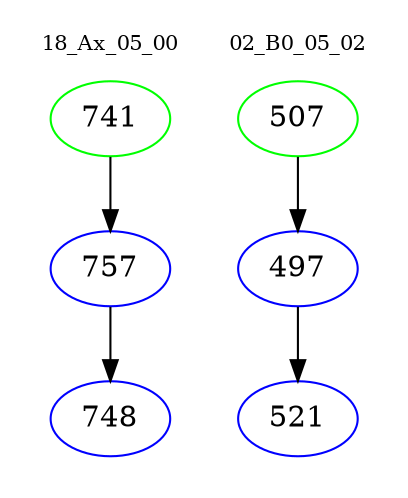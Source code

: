 digraph{
subgraph cluster_0 {
color = white
label = "18_Ax_05_00";
fontsize=10;
T0_741 [label="741", color="green"]
T0_741 -> T0_757 [color="black"]
T0_757 [label="757", color="blue"]
T0_757 -> T0_748 [color="black"]
T0_748 [label="748", color="blue"]
}
subgraph cluster_1 {
color = white
label = "02_B0_05_02";
fontsize=10;
T1_507 [label="507", color="green"]
T1_507 -> T1_497 [color="black"]
T1_497 [label="497", color="blue"]
T1_497 -> T1_521 [color="black"]
T1_521 [label="521", color="blue"]
}
}
